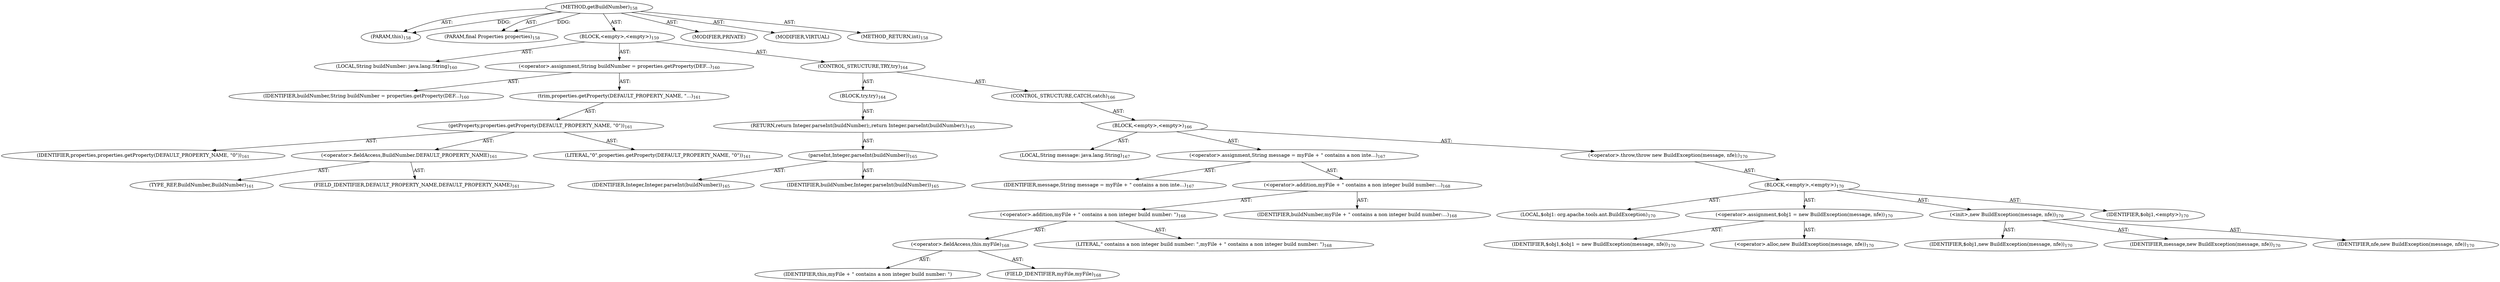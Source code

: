 digraph "getBuildNumber" {  
"111669149698" [label = <(METHOD,getBuildNumber)<SUB>158</SUB>> ]
"115964116997" [label = <(PARAM,this)<SUB>158</SUB>> ]
"115964116998" [label = <(PARAM,final Properties properties)<SUB>158</SUB>> ]
"25769803785" [label = <(BLOCK,&lt;empty&gt;,&lt;empty&gt;)<SUB>159</SUB>> ]
"94489280519" [label = <(LOCAL,String buildNumber: java.lang.String)<SUB>160</SUB>> ]
"30064771111" [label = <(&lt;operator&gt;.assignment,String buildNumber = properties.getProperty(DEF...)<SUB>160</SUB>> ]
"68719476776" [label = <(IDENTIFIER,buildNumber,String buildNumber = properties.getProperty(DEF...)<SUB>160</SUB>> ]
"30064771112" [label = <(trim,properties.getProperty(DEFAULT_PROPERTY_NAME, &quot;...)<SUB>161</SUB>> ]
"30064771113" [label = <(getProperty,properties.getProperty(DEFAULT_PROPERTY_NAME, &quot;0&quot;))<SUB>161</SUB>> ]
"68719476777" [label = <(IDENTIFIER,properties,properties.getProperty(DEFAULT_PROPERTY_NAME, &quot;0&quot;))<SUB>161</SUB>> ]
"30064771114" [label = <(&lt;operator&gt;.fieldAccess,BuildNumber.DEFAULT_PROPERTY_NAME)<SUB>161</SUB>> ]
"180388626434" [label = <(TYPE_REF,BuildNumber,BuildNumber)<SUB>161</SUB>> ]
"55834574856" [label = <(FIELD_IDENTIFIER,DEFAULT_PROPERTY_NAME,DEFAULT_PROPERTY_NAME)<SUB>161</SUB>> ]
"90194313222" [label = <(LITERAL,&quot;0&quot;,properties.getProperty(DEFAULT_PROPERTY_NAME, &quot;0&quot;))<SUB>161</SUB>> ]
"47244640262" [label = <(CONTROL_STRUCTURE,TRY,try)<SUB>164</SUB>> ]
"25769803786" [label = <(BLOCK,try,try)<SUB>164</SUB>> ]
"146028888064" [label = <(RETURN,return Integer.parseInt(buildNumber);,return Integer.parseInt(buildNumber);)<SUB>165</SUB>> ]
"30064771115" [label = <(parseInt,Integer.parseInt(buildNumber))<SUB>165</SUB>> ]
"68719476778" [label = <(IDENTIFIER,Integer,Integer.parseInt(buildNumber))<SUB>165</SUB>> ]
"68719476779" [label = <(IDENTIFIER,buildNumber,Integer.parseInt(buildNumber))<SUB>165</SUB>> ]
"47244640263" [label = <(CONTROL_STRUCTURE,CATCH,catch)<SUB>166</SUB>> ]
"25769803787" [label = <(BLOCK,&lt;empty&gt;,&lt;empty&gt;)<SUB>166</SUB>> ]
"94489280520" [label = <(LOCAL,String message: java.lang.String)<SUB>167</SUB>> ]
"30064771116" [label = <(&lt;operator&gt;.assignment,String message = myFile + &quot; contains a non inte...)<SUB>167</SUB>> ]
"68719476780" [label = <(IDENTIFIER,message,String message = myFile + &quot; contains a non inte...)<SUB>167</SUB>> ]
"30064771117" [label = <(&lt;operator&gt;.addition,myFile + &quot; contains a non integer build number:...)<SUB>168</SUB>> ]
"30064771118" [label = <(&lt;operator&gt;.addition,myFile + &quot; contains a non integer build number: &quot;)<SUB>168</SUB>> ]
"30064771119" [label = <(&lt;operator&gt;.fieldAccess,this.myFile)<SUB>168</SUB>> ]
"68719476781" [label = <(IDENTIFIER,this,myFile + &quot; contains a non integer build number: &quot;)> ]
"55834574857" [label = <(FIELD_IDENTIFIER,myFile,myFile)<SUB>168</SUB>> ]
"90194313223" [label = <(LITERAL,&quot; contains a non integer build number: &quot;,myFile + &quot; contains a non integer build number: &quot;)<SUB>168</SUB>> ]
"68719476782" [label = <(IDENTIFIER,buildNumber,myFile + &quot; contains a non integer build number:...)<SUB>168</SUB>> ]
"30064771120" [label = <(&lt;operator&gt;.throw,throw new BuildException(message, nfe);)<SUB>170</SUB>> ]
"25769803788" [label = <(BLOCK,&lt;empty&gt;,&lt;empty&gt;)<SUB>170</SUB>> ]
"94489280521" [label = <(LOCAL,$obj1: org.apache.tools.ant.BuildException)<SUB>170</SUB>> ]
"30064771121" [label = <(&lt;operator&gt;.assignment,$obj1 = new BuildException(message, nfe))<SUB>170</SUB>> ]
"68719476783" [label = <(IDENTIFIER,$obj1,$obj1 = new BuildException(message, nfe))<SUB>170</SUB>> ]
"30064771122" [label = <(&lt;operator&gt;.alloc,new BuildException(message, nfe))<SUB>170</SUB>> ]
"30064771123" [label = <(&lt;init&gt;,new BuildException(message, nfe))<SUB>170</SUB>> ]
"68719476784" [label = <(IDENTIFIER,$obj1,new BuildException(message, nfe))<SUB>170</SUB>> ]
"68719476785" [label = <(IDENTIFIER,message,new BuildException(message, nfe))<SUB>170</SUB>> ]
"68719476786" [label = <(IDENTIFIER,nfe,new BuildException(message, nfe))<SUB>170</SUB>> ]
"68719476787" [label = <(IDENTIFIER,$obj1,&lt;empty&gt;)<SUB>170</SUB>> ]
"133143986185" [label = <(MODIFIER,PRIVATE)> ]
"133143986186" [label = <(MODIFIER,VIRTUAL)> ]
"128849018882" [label = <(METHOD_RETURN,int)<SUB>158</SUB>> ]
  "111669149698" -> "115964116997"  [ label = "AST: "] 
  "111669149698" -> "115964116998"  [ label = "AST: "] 
  "111669149698" -> "25769803785"  [ label = "AST: "] 
  "111669149698" -> "133143986185"  [ label = "AST: "] 
  "111669149698" -> "133143986186"  [ label = "AST: "] 
  "111669149698" -> "128849018882"  [ label = "AST: "] 
  "25769803785" -> "94489280519"  [ label = "AST: "] 
  "25769803785" -> "30064771111"  [ label = "AST: "] 
  "25769803785" -> "47244640262"  [ label = "AST: "] 
  "30064771111" -> "68719476776"  [ label = "AST: "] 
  "30064771111" -> "30064771112"  [ label = "AST: "] 
  "30064771112" -> "30064771113"  [ label = "AST: "] 
  "30064771113" -> "68719476777"  [ label = "AST: "] 
  "30064771113" -> "30064771114"  [ label = "AST: "] 
  "30064771113" -> "90194313222"  [ label = "AST: "] 
  "30064771114" -> "180388626434"  [ label = "AST: "] 
  "30064771114" -> "55834574856"  [ label = "AST: "] 
  "47244640262" -> "25769803786"  [ label = "AST: "] 
  "47244640262" -> "47244640263"  [ label = "AST: "] 
  "25769803786" -> "146028888064"  [ label = "AST: "] 
  "146028888064" -> "30064771115"  [ label = "AST: "] 
  "30064771115" -> "68719476778"  [ label = "AST: "] 
  "30064771115" -> "68719476779"  [ label = "AST: "] 
  "47244640263" -> "25769803787"  [ label = "AST: "] 
  "25769803787" -> "94489280520"  [ label = "AST: "] 
  "25769803787" -> "30064771116"  [ label = "AST: "] 
  "25769803787" -> "30064771120"  [ label = "AST: "] 
  "30064771116" -> "68719476780"  [ label = "AST: "] 
  "30064771116" -> "30064771117"  [ label = "AST: "] 
  "30064771117" -> "30064771118"  [ label = "AST: "] 
  "30064771117" -> "68719476782"  [ label = "AST: "] 
  "30064771118" -> "30064771119"  [ label = "AST: "] 
  "30064771118" -> "90194313223"  [ label = "AST: "] 
  "30064771119" -> "68719476781"  [ label = "AST: "] 
  "30064771119" -> "55834574857"  [ label = "AST: "] 
  "30064771120" -> "25769803788"  [ label = "AST: "] 
  "25769803788" -> "94489280521"  [ label = "AST: "] 
  "25769803788" -> "30064771121"  [ label = "AST: "] 
  "25769803788" -> "30064771123"  [ label = "AST: "] 
  "25769803788" -> "68719476787"  [ label = "AST: "] 
  "30064771121" -> "68719476783"  [ label = "AST: "] 
  "30064771121" -> "30064771122"  [ label = "AST: "] 
  "30064771123" -> "68719476784"  [ label = "AST: "] 
  "30064771123" -> "68719476785"  [ label = "AST: "] 
  "30064771123" -> "68719476786"  [ label = "AST: "] 
  "111669149698" -> "115964116997"  [ label = "DDG: "] 
  "111669149698" -> "115964116998"  [ label = "DDG: "] 
}
